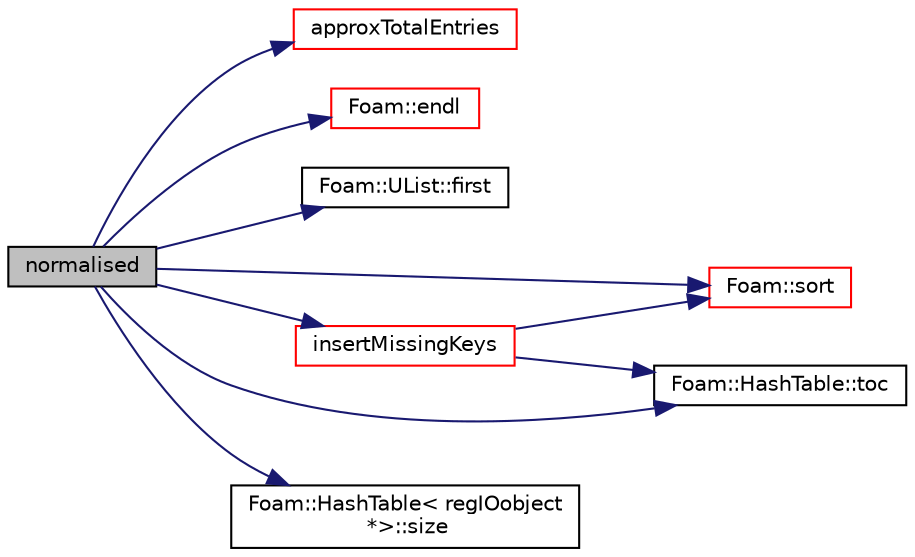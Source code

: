 digraph "normalised"
{
  bgcolor="transparent";
  edge [fontname="Helvetica",fontsize="10",labelfontname="Helvetica",labelfontsize="10"];
  node [fontname="Helvetica",fontsize="10",shape=record];
  rankdir="LR";
  Node1364 [label="normalised",height=0.2,width=0.4,color="black", fillcolor="grey75", style="filled", fontcolor="black"];
  Node1364 -> Node1365 [color="midnightblue",fontsize="10",style="solid",fontname="Helvetica"];
  Node1365 [label="approxTotalEntries",height=0.2,width=0.4,color="red",URL="$a25517.html#acfca32a13f1100fa82abdb3691bc9cca"];
  Node1364 -> Node1370 [color="midnightblue",fontsize="10",style="solid",fontname="Helvetica"];
  Node1370 [label="Foam::endl",height=0.2,width=0.4,color="red",URL="$a21851.html#a2db8fe02a0d3909e9351bb4275b23ce4",tooltip="Add newline and flush stream. "];
  Node1364 -> Node1663 [color="midnightblue",fontsize="10",style="solid",fontname="Helvetica"];
  Node1663 [label="Foam::UList::first",height=0.2,width=0.4,color="black",URL="$a26837.html#a1c9828bc3de9502754d944c95a2ce0d9",tooltip="Return the first element of the list. "];
  Node1364 -> Node1664 [color="midnightblue",fontsize="10",style="solid",fontname="Helvetica"];
  Node1664 [label="insertMissingKeys",height=0.2,width=0.4,color="red",URL="$a25517.html#a3c855f53db1ec61ad3d3d5f12b62629e"];
  Node1664 -> Node1671 [color="midnightblue",fontsize="10",style="solid",fontname="Helvetica"];
  Node1671 [label="Foam::sort",height=0.2,width=0.4,color="red",URL="$a21851.html#a8040176c5570405aa954090217c37fbe"];
  Node1664 -> Node1674 [color="midnightblue",fontsize="10",style="solid",fontname="Helvetica"];
  Node1674 [label="Foam::HashTable::toc",height=0.2,width=0.4,color="black",URL="$a26841.html#a1717015c0033bc9eed654353eed0461b",tooltip="Return the table of contents. "];
  Node1364 -> Node1616 [color="midnightblue",fontsize="10",style="solid",fontname="Helvetica"];
  Node1616 [label="Foam::HashTable\< regIOobject\l *\>::size",height=0.2,width=0.4,color="black",URL="$a26841.html#a47b3bf30da1eb3ab8076b5fbe00e0494",tooltip="Return number of elements in table. "];
  Node1364 -> Node1671 [color="midnightblue",fontsize="10",style="solid",fontname="Helvetica"];
  Node1364 -> Node1674 [color="midnightblue",fontsize="10",style="solid",fontname="Helvetica"];
}

